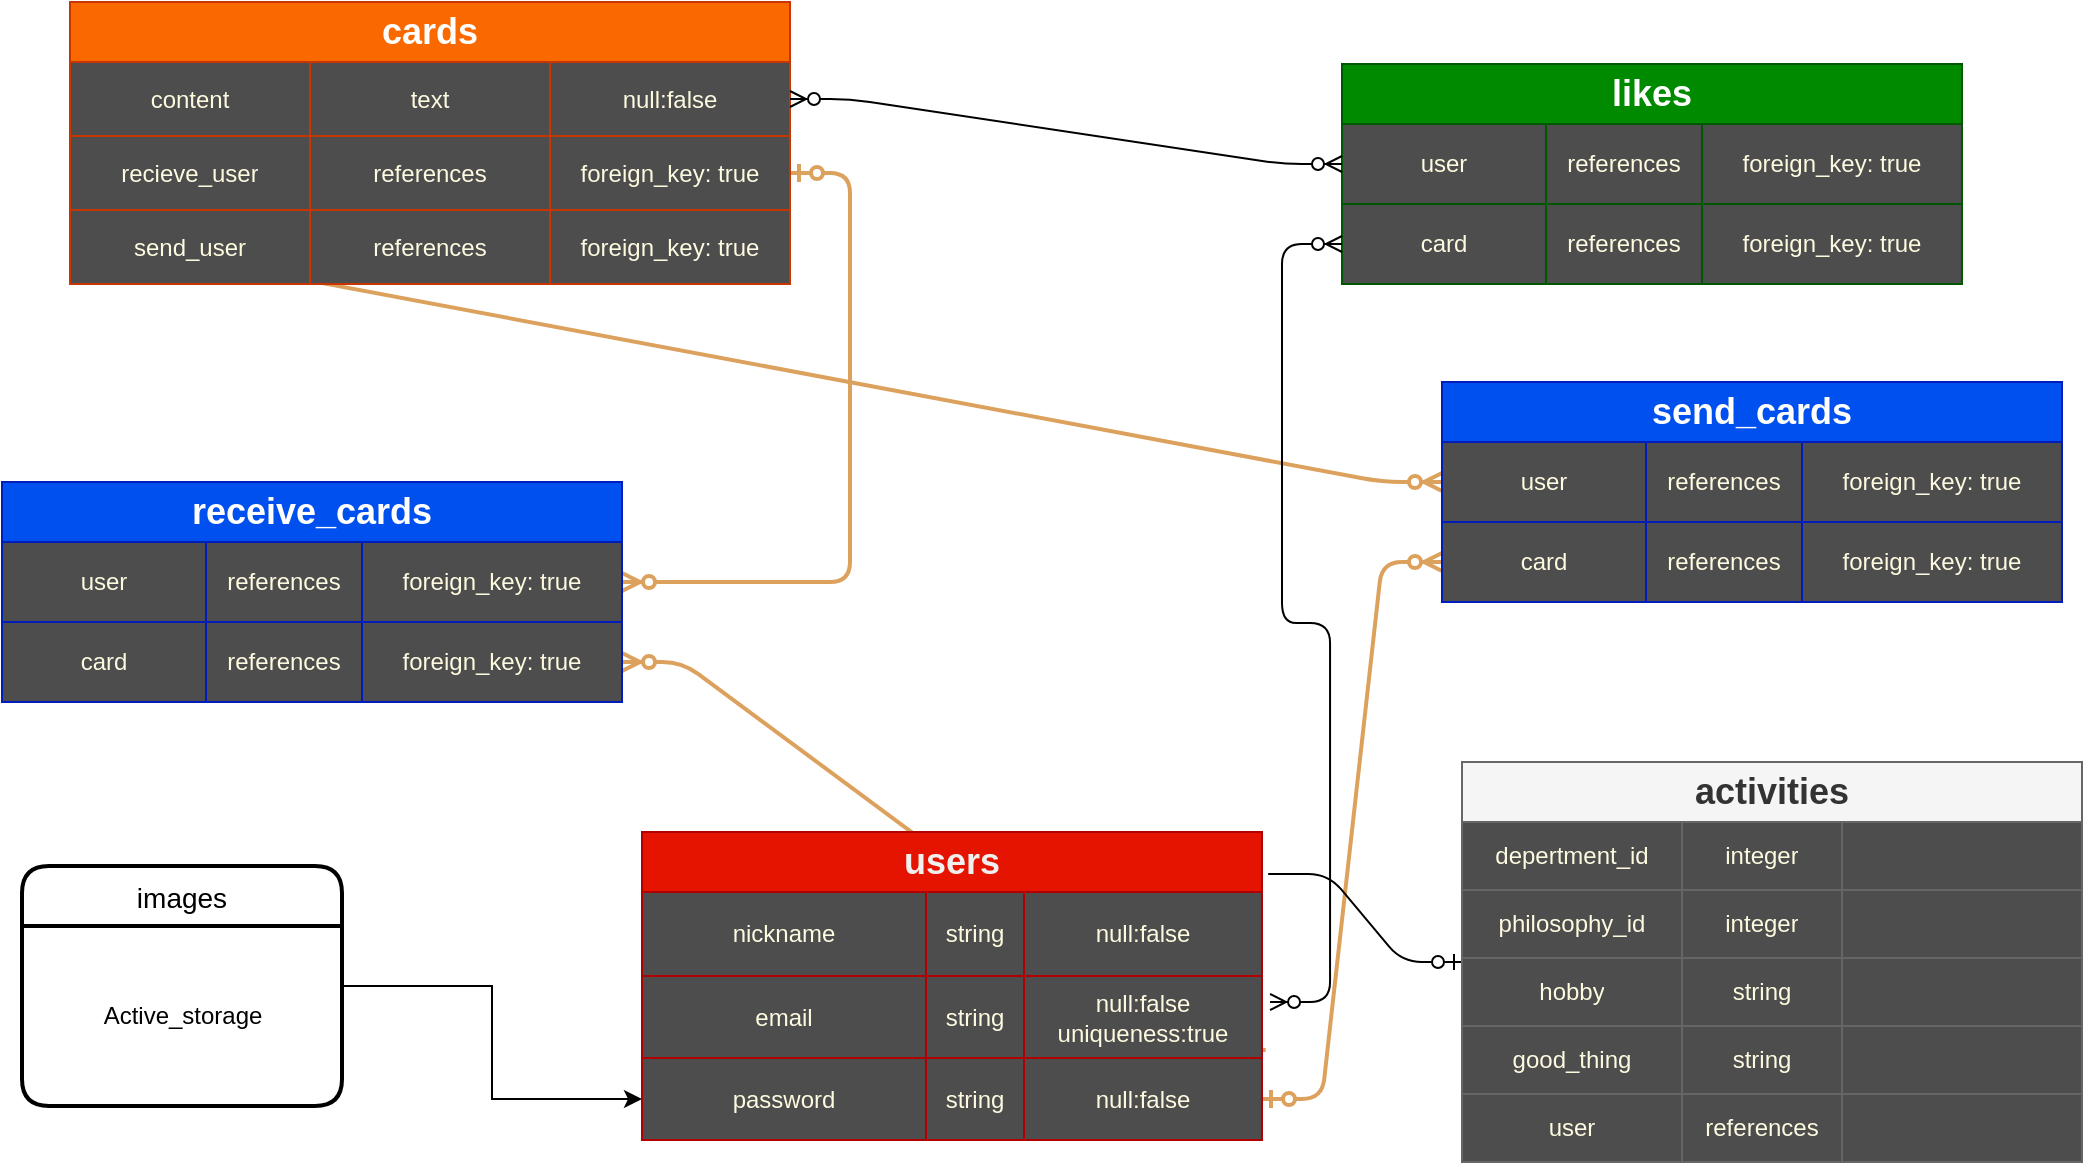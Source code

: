 <mxfile version="13.10.0" type="embed">
    <diagram id="yxnoSkBwnruFc9MU4eHj" name="ページ1">
        <mxGraphModel dx="1138" dy="785" grid="1" gridSize="10" guides="1" tooltips="1" connect="1" arrows="1" fold="1" page="1" pageScale="1" pageWidth="827" pageHeight="1169" math="0" shadow="0">
            <root>
                <mxCell id="0"/>
                <mxCell id="1" parent="0"/>
                <mxCell id="03FIHoJvEiPNZ8s6qjvR-56" value="" style="edgeStyle=entityRelationEdgeStyle;fontSize=12;html=1;endArrow=ERzeroToMany;startArrow=ERzeroToOne;strokeColor=#DDA15E;fillColor=#BC6C25;strokeWidth=2;exitX=1;exitY=0.5;exitDx=0;exitDy=0;" parent="1" source="03FIHoJvEiPNZ8s6qjvR-66" target="03FIHoJvEiPNZ8s6qjvR-23" edge="1">
                    <mxGeometry width="100" height="100" relative="1" as="geometry">
                        <mxPoint x="470" y="140" as="sourcePoint"/>
                        <mxPoint x="680" y="350" as="targetPoint"/>
                    </mxGeometry>
                </mxCell>
                <mxCell id="03FIHoJvEiPNZ8s6qjvR-127" value="" style="edgeStyle=entityRelationEdgeStyle;fontSize=12;html=1;endArrow=ERzeroToMany;startArrow=ERzeroToOne;strokeColor=#DDA15E;fillColor=#BC6C25;strokeWidth=2;exitX=1.006;exitY=0.902;exitDx=0;exitDy=0;exitPerimeter=0;" parent="1" source="03FIHoJvEiPNZ8s6qjvR-62" target="7" edge="1">
                    <mxGeometry width="100" height="100" relative="1" as="geometry">
                        <mxPoint x="480" y="330" as="sourcePoint"/>
                        <mxPoint x="195" y="350" as="targetPoint"/>
                    </mxGeometry>
                </mxCell>
                <mxCell id="03FIHoJvEiPNZ8s6qjvR-129" style="edgeStyle=orthogonalEdgeStyle;rounded=0;orthogonalLoop=1;jettySize=auto;html=1;" parent="1" source="03FIHoJvEiPNZ8s6qjvR-130" target="03FIHoJvEiPNZ8s6qjvR-66" edge="1">
                    <mxGeometry relative="1" as="geometry">
                        <mxPoint x="750" y="380" as="targetPoint"/>
                    </mxGeometry>
                </mxCell>
                <mxCell id="03FIHoJvEiPNZ8s6qjvR-5" value="" style="edgeStyle=entityRelationEdgeStyle;fontSize=12;html=1;endArrow=ERzeroToMany;startArrow=ERzeroToOne;strokeColor=#DDA15E;fillColor=#BC6C25;strokeWidth=2;exitX=0;exitY=0.5;exitDx=0;exitDy=0;entryX=0;entryY=0.5;entryDx=0;entryDy=0;" parent="1" source="03FIHoJvEiPNZ8s6qjvR-1" target="03FIHoJvEiPNZ8s6qjvR-19" edge="1">
                    <mxGeometry width="100" height="100" relative="1" as="geometry">
                        <mxPoint x="461" y="601" as="sourcePoint"/>
                        <mxPoint x="700" y="359" as="targetPoint"/>
                    </mxGeometry>
                </mxCell>
                <mxCell id="03FIHoJvEiPNZ8s6qjvR-6" value="" style="edgeStyle=entityRelationEdgeStyle;fontSize=12;html=1;endArrow=ERzeroToMany;startArrow=ERzeroToOne;strokeColor=#DDA15E;fillColor=#BC6C25;strokeWidth=2;" parent="1" source="03FIHoJvEiPNZ8s6qjvR-99" target="3" edge="1">
                    <mxGeometry width="100" height="100" relative="1" as="geometry">
                        <mxPoint x="710.93" y="380.5" as="sourcePoint"/>
                        <mxPoint x="530" y="560" as="targetPoint"/>
                    </mxGeometry>
                </mxCell>
                <mxCell id="28" value="" style="edgeStyle=entityRelationEdgeStyle;fontSize=12;html=1;endArrow=ERzeroToOne;endFill=1;exitX=1.01;exitY=0.136;exitDx=0;exitDy=0;exitPerimeter=0;" parent="1" source="03FIHoJvEiPNZ8s6qjvR-57" target="03FIHoJvEiPNZ8s6qjvR-27" edge="1">
                    <mxGeometry width="100" height="100" relative="1" as="geometry">
                        <mxPoint x="530" y="450" as="sourcePoint"/>
                        <mxPoint x="630" y="350" as="targetPoint"/>
                    </mxGeometry>
                </mxCell>
                <mxCell id="03FIHoJvEiPNZ8s6qjvR-27" value="&lt;font style=&quot;font-size: 18px&quot;&gt;activities&lt;/font&gt;" style="shape=table;html=1;whiteSpace=wrap;startSize=30;container=1;collapsible=0;childLayout=tableLayout;fontStyle=1;align=center;rounded=0;sketch=0;strokeColor=#666666;fillColor=#f5f5f5;fontColor=#333333;swimlaneFillColor=#4D4D4D;" parent="1" vertex="1">
                    <mxGeometry x="750" y="590" width="310" height="200" as="geometry"/>
                </mxCell>
                <mxCell id="03FIHoJvEiPNZ8s6qjvR-28" value="" style="shape=partialRectangle;html=1;whiteSpace=wrap;collapsible=0;dropTarget=0;pointerEvents=0;fillColor=none;top=0;left=0;bottom=0;right=0;points=[[0,0.5],[1,0.5]];portConstraint=eastwest;strokeColor=#DDA15E;fontColor=#FEFAE0;" parent="03FIHoJvEiPNZ8s6qjvR-27" vertex="1">
                    <mxGeometry y="30" width="310" height="34" as="geometry"/>
                </mxCell>
                <mxCell id="03FIHoJvEiPNZ8s6qjvR-29" value="depertment_id" style="shape=partialRectangle;html=1;whiteSpace=wrap;connectable=0;fillColor=none;top=0;left=0;bottom=0;right=0;overflow=hidden;strokeColor=#DDA15E;fontColor=#FEFAE0;" parent="03FIHoJvEiPNZ8s6qjvR-28" vertex="1">
                    <mxGeometry width="110" height="34" as="geometry"/>
                </mxCell>
                <mxCell id="03FIHoJvEiPNZ8s6qjvR-30" value="integer" style="shape=partialRectangle;html=1;whiteSpace=wrap;connectable=0;fillColor=none;top=0;left=0;bottom=0;right=0;overflow=hidden;strokeColor=#DDA15E;fontColor=#FEFAE0;" parent="03FIHoJvEiPNZ8s6qjvR-28" vertex="1">
                    <mxGeometry x="110" width="80" height="34" as="geometry"/>
                </mxCell>
                <mxCell id="03FIHoJvEiPNZ8s6qjvR-31" value="" style="shape=partialRectangle;html=1;whiteSpace=wrap;connectable=0;fillColor=none;top=0;left=0;bottom=0;right=0;overflow=hidden;strokeColor=#DDA15E;fontColor=#FEFAE0;" parent="03FIHoJvEiPNZ8s6qjvR-28" vertex="1">
                    <mxGeometry x="190" width="120" height="34" as="geometry"/>
                </mxCell>
                <mxCell id="12" style="shape=partialRectangle;html=1;whiteSpace=wrap;collapsible=0;dropTarget=0;pointerEvents=0;fillColor=none;top=0;left=0;bottom=0;right=0;points=[[0,0.5],[1,0.5]];portConstraint=eastwest;strokeColor=#DDA15E;fontColor=#FEFAE0;" parent="03FIHoJvEiPNZ8s6qjvR-27" vertex="1">
                    <mxGeometry y="64" width="310" height="34" as="geometry"/>
                </mxCell>
                <mxCell id="13" value="philosophy_id" style="shape=partialRectangle;html=1;whiteSpace=wrap;connectable=0;fillColor=none;top=0;left=0;bottom=0;right=0;overflow=hidden;strokeColor=#DDA15E;fontColor=#FEFAE0;" parent="12" vertex="1">
                    <mxGeometry width="110" height="34" as="geometry"/>
                </mxCell>
                <mxCell id="14" value="integer" style="shape=partialRectangle;html=1;whiteSpace=wrap;connectable=0;fillColor=none;top=0;left=0;bottom=0;right=0;overflow=hidden;strokeColor=#DDA15E;fontColor=#FEFAE0;" parent="12" vertex="1">
                    <mxGeometry x="110" width="80" height="34" as="geometry"/>
                </mxCell>
                <mxCell id="15" style="shape=partialRectangle;html=1;whiteSpace=wrap;connectable=0;fillColor=none;top=0;left=0;bottom=0;right=0;overflow=hidden;strokeColor=#DDA15E;fontColor=#FEFAE0;" parent="12" vertex="1">
                    <mxGeometry x="190" width="120" height="34" as="geometry"/>
                </mxCell>
                <mxCell id="16" style="shape=partialRectangle;html=1;whiteSpace=wrap;collapsible=0;dropTarget=0;pointerEvents=0;fillColor=none;top=0;left=0;bottom=0;right=0;points=[[0,0.5],[1,0.5]];portConstraint=eastwest;strokeColor=#DDA15E;fontColor=#FEFAE0;" parent="03FIHoJvEiPNZ8s6qjvR-27" vertex="1">
                    <mxGeometry y="98" width="310" height="34" as="geometry"/>
                </mxCell>
                <mxCell id="17" value="hobby" style="shape=partialRectangle;html=1;whiteSpace=wrap;connectable=0;fillColor=none;top=0;left=0;bottom=0;right=0;overflow=hidden;strokeColor=#DDA15E;fontColor=#FEFAE0;" parent="16" vertex="1">
                    <mxGeometry width="110" height="34" as="geometry"/>
                </mxCell>
                <mxCell id="18" value="string" style="shape=partialRectangle;html=1;whiteSpace=wrap;connectable=0;fillColor=none;top=0;left=0;bottom=0;right=0;overflow=hidden;strokeColor=#DDA15E;fontColor=#FEFAE0;" parent="16" vertex="1">
                    <mxGeometry x="110" width="80" height="34" as="geometry"/>
                </mxCell>
                <mxCell id="19" style="shape=partialRectangle;html=1;whiteSpace=wrap;connectable=0;fillColor=none;top=0;left=0;bottom=0;right=0;overflow=hidden;strokeColor=#DDA15E;fontColor=#FEFAE0;" parent="16" vertex="1">
                    <mxGeometry x="190" width="120" height="34" as="geometry"/>
                </mxCell>
                <mxCell id="20" style="shape=partialRectangle;html=1;whiteSpace=wrap;collapsible=0;dropTarget=0;pointerEvents=0;fillColor=none;top=0;left=0;bottom=0;right=0;points=[[0,0.5],[1,0.5]];portConstraint=eastwest;strokeColor=#DDA15E;fontColor=#FEFAE0;" parent="03FIHoJvEiPNZ8s6qjvR-27" vertex="1">
                    <mxGeometry y="132" width="310" height="34" as="geometry"/>
                </mxCell>
                <mxCell id="21" value="good_thing" style="shape=partialRectangle;html=1;whiteSpace=wrap;connectable=0;fillColor=none;top=0;left=0;bottom=0;right=0;overflow=hidden;strokeColor=#DDA15E;fontColor=#FEFAE0;" parent="20" vertex="1">
                    <mxGeometry width="110" height="34" as="geometry"/>
                </mxCell>
                <mxCell id="22" value="string" style="shape=partialRectangle;html=1;whiteSpace=wrap;connectable=0;fillColor=none;top=0;left=0;bottom=0;right=0;overflow=hidden;strokeColor=#DDA15E;fontColor=#FEFAE0;" parent="20" vertex="1">
                    <mxGeometry x="110" width="80" height="34" as="geometry"/>
                </mxCell>
                <mxCell id="23" style="shape=partialRectangle;html=1;whiteSpace=wrap;connectable=0;fillColor=none;top=0;left=0;bottom=0;right=0;overflow=hidden;strokeColor=#DDA15E;fontColor=#FEFAE0;" parent="20" vertex="1">
                    <mxGeometry x="190" width="120" height="34" as="geometry"/>
                </mxCell>
                <mxCell id="24" style="shape=partialRectangle;html=1;whiteSpace=wrap;collapsible=0;dropTarget=0;pointerEvents=0;fillColor=none;top=0;left=0;bottom=0;right=0;points=[[0,0.5],[1,0.5]];portConstraint=eastwest;strokeColor=#DDA15E;fontColor=#FEFAE0;" parent="03FIHoJvEiPNZ8s6qjvR-27" vertex="1">
                    <mxGeometry y="166" width="310" height="34" as="geometry"/>
                </mxCell>
                <mxCell id="25" value="user" style="shape=partialRectangle;html=1;whiteSpace=wrap;connectable=0;fillColor=none;top=0;left=0;bottom=0;right=0;overflow=hidden;strokeColor=#DDA15E;fontColor=#FEFAE0;" parent="24" vertex="1">
                    <mxGeometry width="110" height="34" as="geometry"/>
                </mxCell>
                <mxCell id="26" value="references" style="shape=partialRectangle;html=1;whiteSpace=wrap;connectable=0;fillColor=none;top=0;left=0;bottom=0;right=0;overflow=hidden;strokeColor=#DDA15E;fontColor=#FEFAE0;" parent="24" vertex="1">
                    <mxGeometry x="110" width="80" height="34" as="geometry"/>
                </mxCell>
                <mxCell id="27" style="shape=partialRectangle;html=1;whiteSpace=wrap;connectable=0;fillColor=none;top=0;left=0;bottom=0;right=0;overflow=hidden;strokeColor=#DDA15E;fontColor=#FEFAE0;" parent="24" vertex="1">
                    <mxGeometry x="190" width="120" height="34" as="geometry"/>
                </mxCell>
                <mxCell id="03FIHoJvEiPNZ8s6qjvR-90" value="&lt;font style=&quot;font-size: 18px&quot;&gt;cards&lt;/font&gt;" style="shape=table;html=1;whiteSpace=wrap;startSize=30;container=1;collapsible=0;childLayout=tableLayout;fontStyle=1;align=center;rounded=0;sketch=0;fillColor=#fa6800;strokeColor=#C73500;fontColor=#ffffff;swimlaneFillColor=#4D4D4D;" parent="1" vertex="1">
                    <mxGeometry x="54" y="210" width="360" height="141" as="geometry"/>
                </mxCell>
                <mxCell id="03FIHoJvEiPNZ8s6qjvR-95" value="" style="shape=partialRectangle;html=1;whiteSpace=wrap;collapsible=0;dropTarget=0;pointerEvents=0;fillColor=none;top=0;left=0;bottom=0;right=0;points=[[0,0.5],[1,0.5]];portConstraint=eastwest;strokeColor=#DDA15E;fontColor=#FEFAE0;" parent="03FIHoJvEiPNZ8s6qjvR-90" vertex="1">
                    <mxGeometry y="30" width="360" height="37" as="geometry"/>
                </mxCell>
                <mxCell id="03FIHoJvEiPNZ8s6qjvR-96" value="content" style="shape=partialRectangle;html=1;whiteSpace=wrap;connectable=0;fillColor=none;top=0;left=0;bottom=0;right=0;overflow=hidden;strokeColor=#DDA15E;fontColor=#FEFAE0;" parent="03FIHoJvEiPNZ8s6qjvR-95" vertex="1">
                    <mxGeometry width="120" height="37" as="geometry"/>
                </mxCell>
                <mxCell id="03FIHoJvEiPNZ8s6qjvR-97" value="text" style="shape=partialRectangle;html=1;whiteSpace=wrap;connectable=0;fillColor=none;top=0;left=0;bottom=0;right=0;overflow=hidden;strokeColor=#DDA15E;fontColor=#FEFAE0;" parent="03FIHoJvEiPNZ8s6qjvR-95" vertex="1">
                    <mxGeometry x="120" width="120" height="37" as="geometry"/>
                </mxCell>
                <mxCell id="03FIHoJvEiPNZ8s6qjvR-98" value="&lt;span&gt;null:false&lt;/span&gt;" style="shape=partialRectangle;html=1;whiteSpace=wrap;connectable=0;fillColor=none;top=0;left=0;bottom=0;right=0;overflow=hidden;strokeColor=#DDA15E;fontColor=#FEFAE0;" parent="03FIHoJvEiPNZ8s6qjvR-95" vertex="1">
                    <mxGeometry x="240" width="120" height="37" as="geometry"/>
                </mxCell>
                <mxCell id="03FIHoJvEiPNZ8s6qjvR-99" value="" style="shape=partialRectangle;html=1;whiteSpace=wrap;collapsible=0;dropTarget=0;pointerEvents=0;fillColor=none;top=0;left=0;bottom=0;right=0;points=[[0,0.5],[1,0.5]];portConstraint=eastwest;strokeColor=#DDA15E;fontColor=#FEFAE0;" parent="03FIHoJvEiPNZ8s6qjvR-90" vertex="1">
                    <mxGeometry y="67" width="360" height="37" as="geometry"/>
                </mxCell>
                <mxCell id="03FIHoJvEiPNZ8s6qjvR-100" value="recieve_user" style="shape=partialRectangle;html=1;whiteSpace=wrap;connectable=0;fillColor=none;top=0;left=0;bottom=0;right=0;overflow=hidden;strokeColor=#DDA15E;fontColor=#FEFAE0;" parent="03FIHoJvEiPNZ8s6qjvR-99" vertex="1">
                    <mxGeometry width="120" height="37" as="geometry"/>
                </mxCell>
                <mxCell id="03FIHoJvEiPNZ8s6qjvR-101" value="&lt;span&gt;references&lt;/span&gt;" style="shape=partialRectangle;html=1;whiteSpace=wrap;connectable=0;fillColor=none;top=0;left=0;bottom=0;right=0;overflow=hidden;strokeColor=#DDA15E;fontColor=#FEFAE0;" parent="03FIHoJvEiPNZ8s6qjvR-99" vertex="1">
                    <mxGeometry x="120" width="120" height="37" as="geometry"/>
                </mxCell>
                <mxCell id="03FIHoJvEiPNZ8s6qjvR-102" value="&lt;span&gt;foreign_key: true&lt;/span&gt;" style="shape=partialRectangle;html=1;whiteSpace=wrap;connectable=0;fillColor=none;top=0;left=0;bottom=0;right=0;overflow=hidden;strokeColor=#DDA15E;fontColor=#FEFAE0;" parent="03FIHoJvEiPNZ8s6qjvR-99" vertex="1">
                    <mxGeometry x="240" width="120" height="37" as="geometry"/>
                </mxCell>
                <mxCell id="03FIHoJvEiPNZ8s6qjvR-1" value="" style="shape=partialRectangle;html=1;whiteSpace=wrap;collapsible=0;dropTarget=0;pointerEvents=0;fillColor=none;top=0;left=0;bottom=0;right=0;points=[[0,0.5],[1,0.5]];portConstraint=eastwest;strokeColor=#DDA15E;fontColor=#FEFAE0;" parent="03FIHoJvEiPNZ8s6qjvR-90" vertex="1">
                    <mxGeometry y="104" width="360" height="37" as="geometry"/>
                </mxCell>
                <mxCell id="03FIHoJvEiPNZ8s6qjvR-2" value="send_user" style="shape=partialRectangle;html=1;whiteSpace=wrap;connectable=0;fillColor=none;top=0;left=0;bottom=0;right=0;overflow=hidden;strokeColor=#DDA15E;fontColor=#FEFAE0;" parent="03FIHoJvEiPNZ8s6qjvR-1" vertex="1">
                    <mxGeometry width="120" height="37" as="geometry"/>
                </mxCell>
                <mxCell id="03FIHoJvEiPNZ8s6qjvR-3" value="&lt;span&gt;references&lt;/span&gt;" style="shape=partialRectangle;html=1;whiteSpace=wrap;connectable=0;fillColor=none;top=0;left=0;bottom=0;right=0;overflow=hidden;strokeColor=#DDA15E;fontColor=#FEFAE0;" parent="03FIHoJvEiPNZ8s6qjvR-1" vertex="1">
                    <mxGeometry x="120" width="120" height="37" as="geometry"/>
                </mxCell>
                <mxCell id="03FIHoJvEiPNZ8s6qjvR-4" value="&lt;span&gt;foreign_key: true&lt;/span&gt;" style="shape=partialRectangle;html=1;whiteSpace=wrap;connectable=0;fillColor=none;top=0;left=0;bottom=0;right=0;overflow=hidden;strokeColor=#DDA15E;fontColor=#FEFAE0;" parent="03FIHoJvEiPNZ8s6qjvR-1" vertex="1">
                    <mxGeometry x="240" width="120" height="37" as="geometry"/>
                </mxCell>
                <mxCell id="2" value="&lt;span style=&quot;font-size: 18px&quot;&gt;receive_cards&lt;/span&gt;" style="shape=table;html=1;whiteSpace=wrap;startSize=30;container=1;collapsible=0;childLayout=tableLayout;fontStyle=1;align=center;rounded=0;sketch=0;strokeColor=#001DBC;fillColor=#0050ef;swimlaneFillColor=#4D4D4D;fontColor=#ffffff;" parent="1" vertex="1">
                    <mxGeometry x="20" y="450" width="310" height="110" as="geometry"/>
                </mxCell>
                <mxCell id="3" value="" style="shape=partialRectangle;html=1;whiteSpace=wrap;collapsible=0;dropTarget=0;pointerEvents=0;fillColor=none;top=0;left=0;bottom=0;right=0;points=[[0,0.5],[1,0.5]];portConstraint=eastwest;strokeColor=#DDA15E;fontColor=#FEFAE0;" parent="2" vertex="1">
                    <mxGeometry y="30" width="310" height="40" as="geometry"/>
                </mxCell>
                <mxCell id="4" value="user" style="shape=partialRectangle;html=1;whiteSpace=wrap;connectable=0;fillColor=none;top=0;left=0;bottom=0;right=0;overflow=hidden;strokeColor=#DDA15E;fontColor=#FEFAE0;" parent="3" vertex="1">
                    <mxGeometry width="102" height="40" as="geometry"/>
                </mxCell>
                <mxCell id="5" value="&lt;span&gt;references&lt;/span&gt;" style="shape=partialRectangle;html=1;whiteSpace=wrap;connectable=0;fillColor=none;top=0;left=0;bottom=0;right=0;overflow=hidden;strokeColor=#DDA15E;fontColor=#FEFAE0;" parent="3" vertex="1">
                    <mxGeometry x="102" width="78" height="40" as="geometry"/>
                </mxCell>
                <mxCell id="6" value="&lt;span&gt;foreign_key: true&lt;/span&gt;" style="shape=partialRectangle;html=1;whiteSpace=wrap;connectable=0;fillColor=none;top=0;left=0;bottom=0;right=0;overflow=hidden;strokeColor=#DDA15E;fontColor=#FEFAE0;" parent="3" vertex="1">
                    <mxGeometry x="180" width="130" height="40" as="geometry"/>
                </mxCell>
                <mxCell id="7" value="" style="shape=partialRectangle;html=1;whiteSpace=wrap;collapsible=0;dropTarget=0;pointerEvents=0;fillColor=none;top=0;left=0;bottom=0;right=0;points=[[0,0.5],[1,0.5]];portConstraint=eastwest;strokeColor=#DDA15E;fontColor=#FEFAE0;" parent="2" vertex="1">
                    <mxGeometry y="70" width="310" height="40" as="geometry"/>
                </mxCell>
                <mxCell id="8" value="card" style="shape=partialRectangle;html=1;whiteSpace=wrap;connectable=0;fillColor=none;top=0;left=0;bottom=0;right=0;overflow=hidden;strokeColor=#DDA15E;fontColor=#FEFAE0;" parent="7" vertex="1">
                    <mxGeometry width="102" height="40" as="geometry"/>
                </mxCell>
                <mxCell id="9" value="&lt;span&gt;references&lt;/span&gt;" style="shape=partialRectangle;html=1;whiteSpace=wrap;connectable=0;fillColor=none;top=0;left=0;bottom=0;right=0;overflow=hidden;strokeColor=#DDA15E;fontColor=#FEFAE0;" parent="7" vertex="1">
                    <mxGeometry x="102" width="78" height="40" as="geometry"/>
                </mxCell>
                <mxCell id="10" value="&lt;span&gt;foreign_key: true&lt;/span&gt;" style="shape=partialRectangle;html=1;whiteSpace=wrap;connectable=0;fillColor=none;top=0;left=0;bottom=0;right=0;overflow=hidden;strokeColor=#DDA15E;fontColor=#FEFAE0;" parent="7" vertex="1">
                    <mxGeometry x="180" width="130" height="40" as="geometry"/>
                </mxCell>
                <mxCell id="03FIHoJvEiPNZ8s6qjvR-18" value="&lt;span style=&quot;font-size: 18px&quot;&gt;send_cards&lt;/span&gt;" style="shape=table;html=1;whiteSpace=wrap;startSize=30;container=1;collapsible=0;childLayout=tableLayout;fontStyle=1;align=center;rounded=0;sketch=0;strokeColor=#001DBC;fillColor=#0050ef;swimlaneFillColor=#4D4D4D;fontColor=#ffffff;" parent="1" vertex="1">
                    <mxGeometry x="740" y="400" width="310" height="110" as="geometry"/>
                </mxCell>
                <mxCell id="03FIHoJvEiPNZ8s6qjvR-19" value="" style="shape=partialRectangle;html=1;whiteSpace=wrap;collapsible=0;dropTarget=0;pointerEvents=0;fillColor=none;top=0;left=0;bottom=0;right=0;points=[[0,0.5],[1,0.5]];portConstraint=eastwest;strokeColor=#DDA15E;fontColor=#FEFAE0;" parent="03FIHoJvEiPNZ8s6qjvR-18" vertex="1">
                    <mxGeometry y="30" width="310" height="40" as="geometry"/>
                </mxCell>
                <mxCell id="03FIHoJvEiPNZ8s6qjvR-20" value="user" style="shape=partialRectangle;html=1;whiteSpace=wrap;connectable=0;fillColor=none;top=0;left=0;bottom=0;right=0;overflow=hidden;strokeColor=#DDA15E;fontColor=#FEFAE0;" parent="03FIHoJvEiPNZ8s6qjvR-19" vertex="1">
                    <mxGeometry width="102" height="40" as="geometry"/>
                </mxCell>
                <mxCell id="03FIHoJvEiPNZ8s6qjvR-21" value="&lt;span&gt;references&lt;/span&gt;" style="shape=partialRectangle;html=1;whiteSpace=wrap;connectable=0;fillColor=none;top=0;left=0;bottom=0;right=0;overflow=hidden;strokeColor=#DDA15E;fontColor=#FEFAE0;" parent="03FIHoJvEiPNZ8s6qjvR-19" vertex="1">
                    <mxGeometry x="102" width="78" height="40" as="geometry"/>
                </mxCell>
                <mxCell id="03FIHoJvEiPNZ8s6qjvR-22" value="&lt;span&gt;foreign_key: true&lt;/span&gt;" style="shape=partialRectangle;html=1;whiteSpace=wrap;connectable=0;fillColor=none;top=0;left=0;bottom=0;right=0;overflow=hidden;strokeColor=#DDA15E;fontColor=#FEFAE0;" parent="03FIHoJvEiPNZ8s6qjvR-19" vertex="1">
                    <mxGeometry x="180" width="130" height="40" as="geometry"/>
                </mxCell>
                <mxCell id="03FIHoJvEiPNZ8s6qjvR-23" value="" style="shape=partialRectangle;html=1;whiteSpace=wrap;collapsible=0;dropTarget=0;pointerEvents=0;fillColor=none;top=0;left=0;bottom=0;right=0;points=[[0,0.5],[1,0.5]];portConstraint=eastwest;strokeColor=#DDA15E;fontColor=#FEFAE0;" parent="03FIHoJvEiPNZ8s6qjvR-18" vertex="1">
                    <mxGeometry y="70" width="310" height="40" as="geometry"/>
                </mxCell>
                <mxCell id="03FIHoJvEiPNZ8s6qjvR-24" value="card" style="shape=partialRectangle;html=1;whiteSpace=wrap;connectable=0;fillColor=none;top=0;left=0;bottom=0;right=0;overflow=hidden;strokeColor=#DDA15E;fontColor=#FEFAE0;" parent="03FIHoJvEiPNZ8s6qjvR-23" vertex="1">
                    <mxGeometry width="102" height="40" as="geometry"/>
                </mxCell>
                <mxCell id="03FIHoJvEiPNZ8s6qjvR-25" value="&lt;span&gt;references&lt;/span&gt;" style="shape=partialRectangle;html=1;whiteSpace=wrap;connectable=0;fillColor=none;top=0;left=0;bottom=0;right=0;overflow=hidden;strokeColor=#DDA15E;fontColor=#FEFAE0;" parent="03FIHoJvEiPNZ8s6qjvR-23" vertex="1">
                    <mxGeometry x="102" width="78" height="40" as="geometry"/>
                </mxCell>
                <mxCell id="03FIHoJvEiPNZ8s6qjvR-26" value="&lt;span&gt;foreign_key: true&lt;/span&gt;" style="shape=partialRectangle;html=1;whiteSpace=wrap;connectable=0;fillColor=none;top=0;left=0;bottom=0;right=0;overflow=hidden;strokeColor=#DDA15E;fontColor=#FEFAE0;" parent="03FIHoJvEiPNZ8s6qjvR-23" vertex="1">
                    <mxGeometry x="180" width="130" height="40" as="geometry"/>
                </mxCell>
                <mxCell id="03FIHoJvEiPNZ8s6qjvR-57" value="&lt;font style=&quot;font-size: 18px&quot;&gt;users&lt;/font&gt;" style="shape=table;startSize=30;container=1;collapsible=0;childLayout=tableLayout;fontStyle=1;align=center;rounded=0;sketch=0;strokeColor=#B20000;swimlaneFillColor=#4D4D4D;gradientDirection=west;labelBackgroundColor=none;labelBorderColor=none;fillColor=#e51400;fontColor=#F0F0F0;whiteSpace=wrap;html=1;" parent="1" vertex="1">
                    <mxGeometry x="340" y="625" width="310" height="154" as="geometry"/>
                </mxCell>
                <mxCell id="03FIHoJvEiPNZ8s6qjvR-58" style="shape=partialRectangle;html=1;whiteSpace=wrap;collapsible=0;dropTarget=0;pointerEvents=0;fillColor=none;top=0;left=0;bottom=0;right=0;points=[[0,0.5],[1,0.5]];portConstraint=eastwest;strokeColor=#DDA15E;fontColor=#FEFAE0;" parent="03FIHoJvEiPNZ8s6qjvR-57" vertex="1">
                    <mxGeometry y="30" width="310" height="42" as="geometry"/>
                </mxCell>
                <mxCell id="03FIHoJvEiPNZ8s6qjvR-59" value="nickname" style="shape=partialRectangle;html=1;whiteSpace=wrap;connectable=0;fillColor=none;top=0;left=0;bottom=0;right=0;overflow=hidden;strokeColor=#DDA15E;fontColor=#FEFAE0;" parent="03FIHoJvEiPNZ8s6qjvR-58" vertex="1">
                    <mxGeometry width="142" height="42" as="geometry"/>
                </mxCell>
                <mxCell id="03FIHoJvEiPNZ8s6qjvR-60" value="string" style="shape=partialRectangle;html=1;whiteSpace=wrap;connectable=0;fillColor=none;top=0;left=0;bottom=0;right=0;overflow=hidden;strokeColor=#DDA15E;fontColor=#FEFAE0;" parent="03FIHoJvEiPNZ8s6qjvR-58" vertex="1">
                    <mxGeometry x="142" width="49" height="42" as="geometry"/>
                </mxCell>
                <mxCell id="03FIHoJvEiPNZ8s6qjvR-61" value="null:false" style="shape=partialRectangle;html=1;whiteSpace=wrap;connectable=0;fillColor=none;top=0;left=0;bottom=0;right=0;overflow=hidden;strokeColor=#DDA15E;fontColor=#FEFAE0;" parent="03FIHoJvEiPNZ8s6qjvR-58" vertex="1">
                    <mxGeometry x="191" width="119" height="42" as="geometry"/>
                </mxCell>
                <mxCell id="03FIHoJvEiPNZ8s6qjvR-62" style="shape=partialRectangle;html=1;whiteSpace=wrap;collapsible=0;dropTarget=0;pointerEvents=0;fillColor=none;top=0;left=0;bottom=0;right=0;points=[[0,0.5],[1,0.5]];portConstraint=eastwest;strokeColor=#DDA15E;fontColor=#FEFAE0;" parent="03FIHoJvEiPNZ8s6qjvR-57" vertex="1">
                    <mxGeometry y="72" width="310" height="41" as="geometry"/>
                </mxCell>
                <mxCell id="03FIHoJvEiPNZ8s6qjvR-63" value="email" style="shape=partialRectangle;html=1;whiteSpace=wrap;connectable=0;fillColor=none;top=0;left=0;bottom=0;right=0;overflow=hidden;strokeColor=#DDA15E;fontColor=#FEFAE0;" parent="03FIHoJvEiPNZ8s6qjvR-62" vertex="1">
                    <mxGeometry width="142" height="41" as="geometry"/>
                </mxCell>
                <mxCell id="03FIHoJvEiPNZ8s6qjvR-64" value="&lt;span&gt;string&lt;/span&gt;" style="shape=partialRectangle;html=1;whiteSpace=wrap;connectable=0;fillColor=none;top=0;left=0;bottom=0;right=0;overflow=hidden;strokeColor=#DDA15E;fontColor=#FEFAE0;" parent="03FIHoJvEiPNZ8s6qjvR-62" vertex="1">
                    <mxGeometry x="142" width="49" height="41" as="geometry"/>
                </mxCell>
                <mxCell id="03FIHoJvEiPNZ8s6qjvR-65" value="&lt;span&gt;null:false&lt;br&gt;uniqueness:true&lt;/span&gt;" style="shape=partialRectangle;html=1;whiteSpace=wrap;connectable=0;fillColor=none;top=0;left=0;bottom=0;right=0;overflow=hidden;strokeColor=#DDA15E;fontColor=#FEFAE0;" parent="03FIHoJvEiPNZ8s6qjvR-62" vertex="1">
                    <mxGeometry x="191" width="119" height="41" as="geometry"/>
                </mxCell>
                <mxCell id="03FIHoJvEiPNZ8s6qjvR-66" style="shape=partialRectangle;html=1;whiteSpace=wrap;collapsible=0;dropTarget=0;pointerEvents=0;fillColor=none;top=0;left=0;bottom=0;right=0;points=[[0,0.5],[1,0.5]];portConstraint=eastwest;strokeColor=#DDA15E;fontColor=#FEFAE0;" parent="03FIHoJvEiPNZ8s6qjvR-57" vertex="1">
                    <mxGeometry y="113" width="310" height="41" as="geometry"/>
                </mxCell>
                <mxCell id="03FIHoJvEiPNZ8s6qjvR-67" value="password" style="shape=partialRectangle;html=1;whiteSpace=wrap;connectable=0;fillColor=none;top=0;left=0;bottom=0;right=0;overflow=hidden;strokeColor=#DDA15E;fontColor=#FEFAE0;" parent="03FIHoJvEiPNZ8s6qjvR-66" vertex="1">
                    <mxGeometry width="142" height="41" as="geometry"/>
                </mxCell>
                <mxCell id="03FIHoJvEiPNZ8s6qjvR-68" value="&lt;span&gt;string&lt;/span&gt;" style="shape=partialRectangle;html=1;whiteSpace=wrap;connectable=0;fillColor=none;top=0;left=0;bottom=0;right=0;overflow=hidden;strokeColor=#DDA15E;fontColor=#FEFAE0;" parent="03FIHoJvEiPNZ8s6qjvR-66" vertex="1">
                    <mxGeometry x="142" width="49" height="41" as="geometry"/>
                </mxCell>
                <mxCell id="03FIHoJvEiPNZ8s6qjvR-69" value="&lt;span&gt;null:false&lt;/span&gt;" style="shape=partialRectangle;html=1;whiteSpace=wrap;connectable=0;fillColor=none;top=0;left=0;bottom=0;right=0;overflow=hidden;strokeColor=#DDA15E;fontColor=#FEFAE0;" parent="03FIHoJvEiPNZ8s6qjvR-66" vertex="1">
                    <mxGeometry x="191" width="119" height="41" as="geometry"/>
                </mxCell>
                <mxCell id="03FIHoJvEiPNZ8s6qjvR-130" value="images" style="swimlane;childLayout=stackLayout;horizontal=1;startSize=30;horizontalStack=0;rounded=1;fontSize=14;fontStyle=0;strokeWidth=2;resizeParent=0;resizeLast=1;shadow=0;dashed=0;align=center;" parent="1" vertex="1">
                    <mxGeometry x="30" y="642" width="160" height="120" as="geometry"/>
                </mxCell>
                <mxCell id="03FIHoJvEiPNZ8s6qjvR-131" value="Active_storage" style="text;html=1;align=center;verticalAlign=middle;resizable=0;points=[];autosize=1;" parent="03FIHoJvEiPNZ8s6qjvR-130" vertex="1">
                    <mxGeometry y="30" width="160" height="90" as="geometry"/>
                </mxCell>
                <mxCell id="29" value="&lt;span style=&quot;font-size: 18px&quot;&gt;likes&lt;/span&gt;" style="shape=table;html=1;whiteSpace=wrap;startSize=30;container=1;collapsible=0;childLayout=tableLayout;fontStyle=1;align=center;rounded=0;sketch=0;strokeColor=#005700;fillColor=#008a00;swimlaneFillColor=#4D4D4D;fontColor=#ffffff;" vertex="1" parent="1">
                    <mxGeometry x="690" y="241" width="310" height="110" as="geometry"/>
                </mxCell>
                <mxCell id="30" value="" style="shape=partialRectangle;html=1;whiteSpace=wrap;collapsible=0;dropTarget=0;pointerEvents=0;fillColor=none;top=0;left=0;bottom=0;right=0;points=[[0,0.5],[1,0.5]];portConstraint=eastwest;strokeColor=#DDA15E;fontColor=#FEFAE0;" vertex="1" parent="29">
                    <mxGeometry y="30" width="310" height="40" as="geometry"/>
                </mxCell>
                <mxCell id="31" value="user" style="shape=partialRectangle;html=1;whiteSpace=wrap;connectable=0;fillColor=none;top=0;left=0;bottom=0;right=0;overflow=hidden;strokeColor=#DDA15E;fontColor=#FEFAE0;" vertex="1" parent="30">
                    <mxGeometry width="102" height="40" as="geometry"/>
                </mxCell>
                <mxCell id="32" value="&lt;span&gt;references&lt;/span&gt;" style="shape=partialRectangle;html=1;whiteSpace=wrap;connectable=0;fillColor=none;top=0;left=0;bottom=0;right=0;overflow=hidden;strokeColor=#DDA15E;fontColor=#FEFAE0;" vertex="1" parent="30">
                    <mxGeometry x="102" width="78" height="40" as="geometry"/>
                </mxCell>
                <mxCell id="33" value="&lt;span&gt;foreign_key: true&lt;/span&gt;" style="shape=partialRectangle;html=1;whiteSpace=wrap;connectable=0;fillColor=none;top=0;left=0;bottom=0;right=0;overflow=hidden;strokeColor=#DDA15E;fontColor=#FEFAE0;" vertex="1" parent="30">
                    <mxGeometry x="180" width="130" height="40" as="geometry"/>
                </mxCell>
                <mxCell id="34" value="" style="shape=partialRectangle;html=1;whiteSpace=wrap;collapsible=0;dropTarget=0;pointerEvents=0;fillColor=none;top=0;left=0;bottom=0;right=0;points=[[0,0.5],[1,0.5]];portConstraint=eastwest;strokeColor=#DDA15E;fontColor=#FEFAE0;" vertex="1" parent="29">
                    <mxGeometry y="70" width="310" height="40" as="geometry"/>
                </mxCell>
                <mxCell id="35" value="card" style="shape=partialRectangle;html=1;whiteSpace=wrap;connectable=0;fillColor=none;top=0;left=0;bottom=0;right=0;overflow=hidden;strokeColor=#DDA15E;fontColor=#FEFAE0;" vertex="1" parent="34">
                    <mxGeometry width="102" height="40" as="geometry"/>
                </mxCell>
                <mxCell id="36" value="&lt;span&gt;references&lt;/span&gt;" style="shape=partialRectangle;html=1;whiteSpace=wrap;connectable=0;fillColor=none;top=0;left=0;bottom=0;right=0;overflow=hidden;strokeColor=#DDA15E;fontColor=#FEFAE0;" vertex="1" parent="34">
                    <mxGeometry x="102" width="78" height="40" as="geometry"/>
                </mxCell>
                <mxCell id="37" value="&lt;span&gt;foreign_key: true&lt;/span&gt;" style="shape=partialRectangle;html=1;whiteSpace=wrap;connectable=0;fillColor=none;top=0;left=0;bottom=0;right=0;overflow=hidden;strokeColor=#DDA15E;fontColor=#FEFAE0;" vertex="1" parent="34">
                    <mxGeometry x="180" width="130" height="40" as="geometry"/>
                </mxCell>
                <mxCell id="39" value="" style="edgeStyle=entityRelationEdgeStyle;fontSize=12;html=1;endArrow=ERzeroToMany;endFill=1;startArrow=ERzeroToMany;exitX=1.013;exitY=0.317;exitDx=0;exitDy=0;exitPerimeter=0;entryX=0;entryY=0.5;entryDx=0;entryDy=0;" edge="1" parent="1" source="03FIHoJvEiPNZ8s6qjvR-62" target="34">
                    <mxGeometry width="100" height="100" relative="1" as="geometry">
                        <mxPoint x="440" y="450" as="sourcePoint"/>
                        <mxPoint x="540" y="350" as="targetPoint"/>
                    </mxGeometry>
                </mxCell>
                <mxCell id="40" value="" style="edgeStyle=entityRelationEdgeStyle;fontSize=12;html=1;endArrow=ERzeroToMany;endFill=1;startArrow=ERzeroToMany;exitX=1;exitY=0.5;exitDx=0;exitDy=0;entryX=0;entryY=0.5;entryDx=0;entryDy=0;" edge="1" parent="1" source="03FIHoJvEiPNZ8s6qjvR-95" target="30">
                    <mxGeometry width="100" height="100" relative="1" as="geometry">
                        <mxPoint x="364.03" y="494.997" as="sourcePoint"/>
                        <mxPoint x="680" y="90" as="targetPoint"/>
                    </mxGeometry>
                </mxCell>
            </root>
        </mxGraphModel>
    </diagram>
</mxfile>